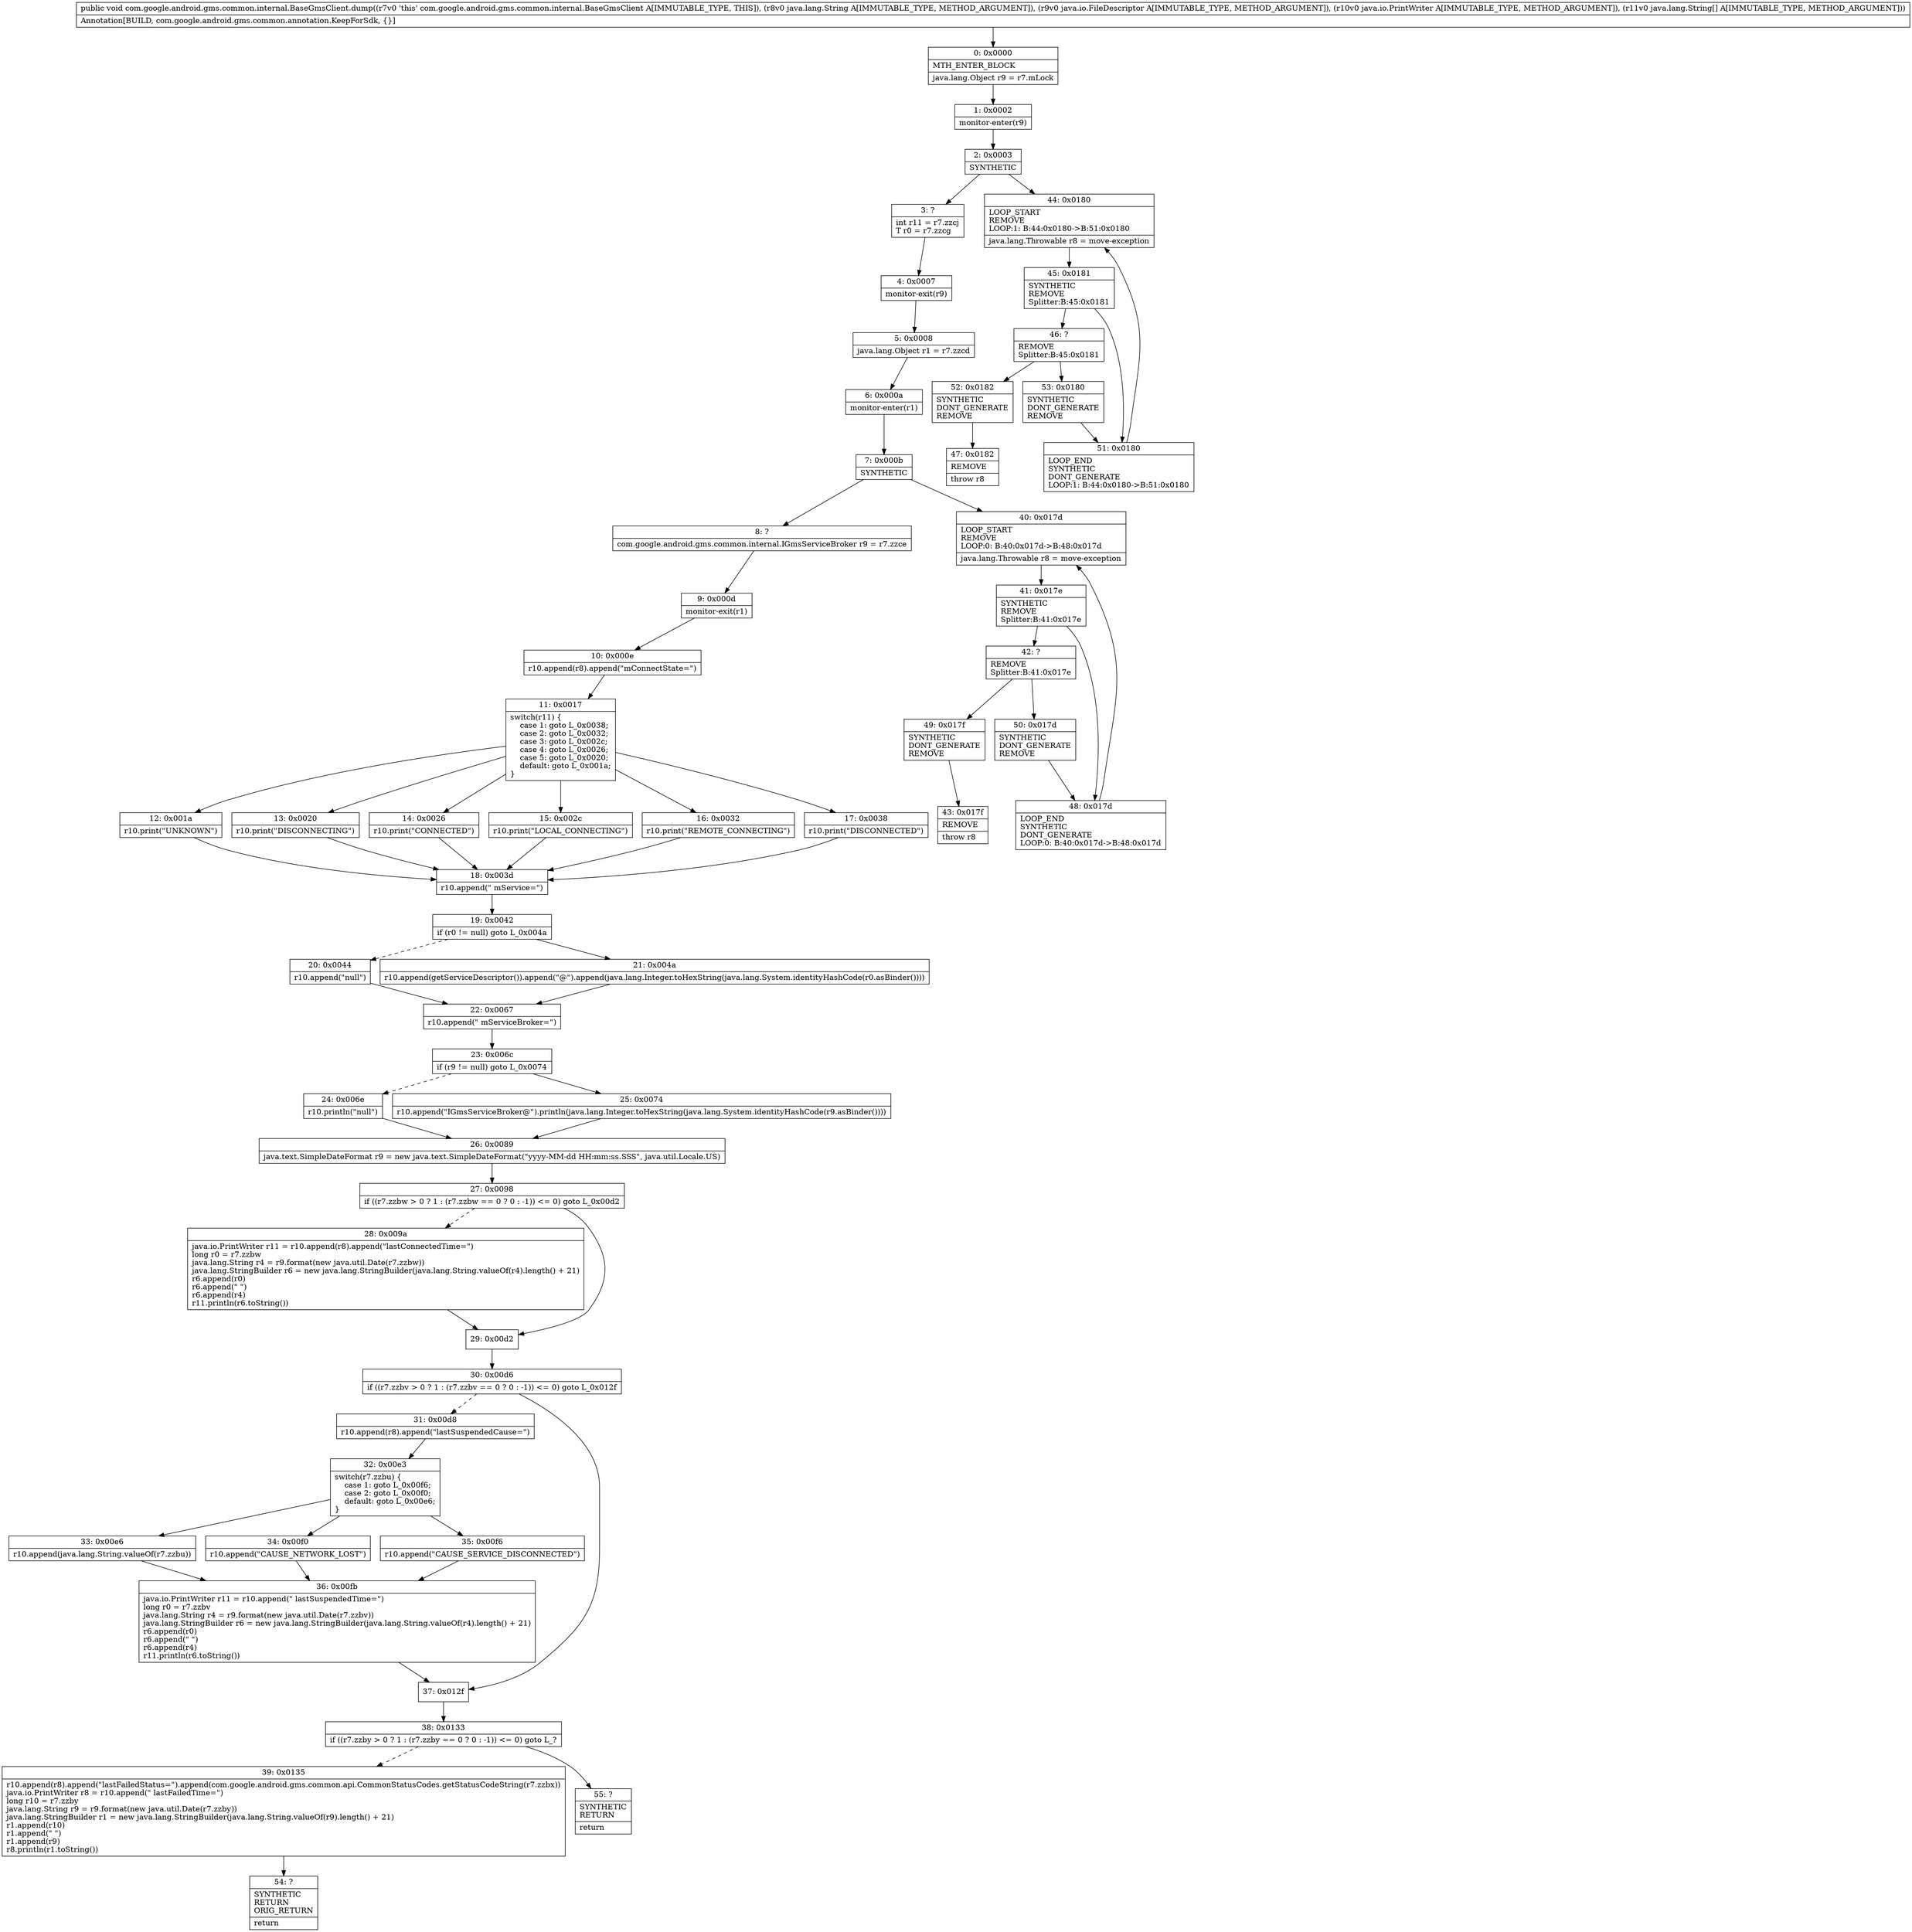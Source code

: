 digraph "CFG forcom.google.android.gms.common.internal.BaseGmsClient.dump(Ljava\/lang\/String;Ljava\/io\/FileDescriptor;Ljava\/io\/PrintWriter;[Ljava\/lang\/String;)V" {
Node_0 [shape=record,label="{0\:\ 0x0000|MTH_ENTER_BLOCK\l|java.lang.Object r9 = r7.mLock\l}"];
Node_1 [shape=record,label="{1\:\ 0x0002|monitor\-enter(r9)\l}"];
Node_2 [shape=record,label="{2\:\ 0x0003|SYNTHETIC\l}"];
Node_3 [shape=record,label="{3\:\ ?|int r11 = r7.zzcj\lT r0 = r7.zzcg\l}"];
Node_4 [shape=record,label="{4\:\ 0x0007|monitor\-exit(r9)\l}"];
Node_5 [shape=record,label="{5\:\ 0x0008|java.lang.Object r1 = r7.zzcd\l}"];
Node_6 [shape=record,label="{6\:\ 0x000a|monitor\-enter(r1)\l}"];
Node_7 [shape=record,label="{7\:\ 0x000b|SYNTHETIC\l}"];
Node_8 [shape=record,label="{8\:\ ?|com.google.android.gms.common.internal.IGmsServiceBroker r9 = r7.zzce\l}"];
Node_9 [shape=record,label="{9\:\ 0x000d|monitor\-exit(r1)\l}"];
Node_10 [shape=record,label="{10\:\ 0x000e|r10.append(r8).append(\"mConnectState=\")\l}"];
Node_11 [shape=record,label="{11\:\ 0x0017|switch(r11) \{\l    case 1: goto L_0x0038;\l    case 2: goto L_0x0032;\l    case 3: goto L_0x002c;\l    case 4: goto L_0x0026;\l    case 5: goto L_0x0020;\l    default: goto L_0x001a;\l\}\l}"];
Node_12 [shape=record,label="{12\:\ 0x001a|r10.print(\"UNKNOWN\")\l}"];
Node_13 [shape=record,label="{13\:\ 0x0020|r10.print(\"DISCONNECTING\")\l}"];
Node_14 [shape=record,label="{14\:\ 0x0026|r10.print(\"CONNECTED\")\l}"];
Node_15 [shape=record,label="{15\:\ 0x002c|r10.print(\"LOCAL_CONNECTING\")\l}"];
Node_16 [shape=record,label="{16\:\ 0x0032|r10.print(\"REMOTE_CONNECTING\")\l}"];
Node_17 [shape=record,label="{17\:\ 0x0038|r10.print(\"DISCONNECTED\")\l}"];
Node_18 [shape=record,label="{18\:\ 0x003d|r10.append(\" mService=\")\l}"];
Node_19 [shape=record,label="{19\:\ 0x0042|if (r0 != null) goto L_0x004a\l}"];
Node_20 [shape=record,label="{20\:\ 0x0044|r10.append(\"null\")\l}"];
Node_21 [shape=record,label="{21\:\ 0x004a|r10.append(getServiceDescriptor()).append(\"@\").append(java.lang.Integer.toHexString(java.lang.System.identityHashCode(r0.asBinder())))\l}"];
Node_22 [shape=record,label="{22\:\ 0x0067|r10.append(\" mServiceBroker=\")\l}"];
Node_23 [shape=record,label="{23\:\ 0x006c|if (r9 != null) goto L_0x0074\l}"];
Node_24 [shape=record,label="{24\:\ 0x006e|r10.println(\"null\")\l}"];
Node_25 [shape=record,label="{25\:\ 0x0074|r10.append(\"IGmsServiceBroker@\").println(java.lang.Integer.toHexString(java.lang.System.identityHashCode(r9.asBinder())))\l}"];
Node_26 [shape=record,label="{26\:\ 0x0089|java.text.SimpleDateFormat r9 = new java.text.SimpleDateFormat(\"yyyy\-MM\-dd HH:mm:ss.SSS\", java.util.Locale.US)\l}"];
Node_27 [shape=record,label="{27\:\ 0x0098|if ((r7.zzbw \> 0 ? 1 : (r7.zzbw == 0 ? 0 : \-1)) \<= 0) goto L_0x00d2\l}"];
Node_28 [shape=record,label="{28\:\ 0x009a|java.io.PrintWriter r11 = r10.append(r8).append(\"lastConnectedTime=\")\llong r0 = r7.zzbw\ljava.lang.String r4 = r9.format(new java.util.Date(r7.zzbw))\ljava.lang.StringBuilder r6 = new java.lang.StringBuilder(java.lang.String.valueOf(r4).length() + 21)\lr6.append(r0)\lr6.append(\" \")\lr6.append(r4)\lr11.println(r6.toString())\l}"];
Node_29 [shape=record,label="{29\:\ 0x00d2}"];
Node_30 [shape=record,label="{30\:\ 0x00d6|if ((r7.zzbv \> 0 ? 1 : (r7.zzbv == 0 ? 0 : \-1)) \<= 0) goto L_0x012f\l}"];
Node_31 [shape=record,label="{31\:\ 0x00d8|r10.append(r8).append(\"lastSuspendedCause=\")\l}"];
Node_32 [shape=record,label="{32\:\ 0x00e3|switch(r7.zzbu) \{\l    case 1: goto L_0x00f6;\l    case 2: goto L_0x00f0;\l    default: goto L_0x00e6;\l\}\l}"];
Node_33 [shape=record,label="{33\:\ 0x00e6|r10.append(java.lang.String.valueOf(r7.zzbu))\l}"];
Node_34 [shape=record,label="{34\:\ 0x00f0|r10.append(\"CAUSE_NETWORK_LOST\")\l}"];
Node_35 [shape=record,label="{35\:\ 0x00f6|r10.append(\"CAUSE_SERVICE_DISCONNECTED\")\l}"];
Node_36 [shape=record,label="{36\:\ 0x00fb|java.io.PrintWriter r11 = r10.append(\" lastSuspendedTime=\")\llong r0 = r7.zzbv\ljava.lang.String r4 = r9.format(new java.util.Date(r7.zzbv))\ljava.lang.StringBuilder r6 = new java.lang.StringBuilder(java.lang.String.valueOf(r4).length() + 21)\lr6.append(r0)\lr6.append(\" \")\lr6.append(r4)\lr11.println(r6.toString())\l}"];
Node_37 [shape=record,label="{37\:\ 0x012f}"];
Node_38 [shape=record,label="{38\:\ 0x0133|if ((r7.zzby \> 0 ? 1 : (r7.zzby == 0 ? 0 : \-1)) \<= 0) goto L_?\l}"];
Node_39 [shape=record,label="{39\:\ 0x0135|r10.append(r8).append(\"lastFailedStatus=\").append(com.google.android.gms.common.api.CommonStatusCodes.getStatusCodeString(r7.zzbx))\ljava.io.PrintWriter r8 = r10.append(\" lastFailedTime=\")\llong r10 = r7.zzby\ljava.lang.String r9 = r9.format(new java.util.Date(r7.zzby))\ljava.lang.StringBuilder r1 = new java.lang.StringBuilder(java.lang.String.valueOf(r9).length() + 21)\lr1.append(r10)\lr1.append(\" \")\lr1.append(r9)\lr8.println(r1.toString())\l}"];
Node_40 [shape=record,label="{40\:\ 0x017d|LOOP_START\lREMOVE\lLOOP:0: B:40:0x017d\-\>B:48:0x017d\l|java.lang.Throwable r8 = move\-exception\l}"];
Node_41 [shape=record,label="{41\:\ 0x017e|SYNTHETIC\lREMOVE\lSplitter:B:41:0x017e\l}"];
Node_42 [shape=record,label="{42\:\ ?|REMOVE\lSplitter:B:41:0x017e\l}"];
Node_43 [shape=record,label="{43\:\ 0x017f|REMOVE\l|throw r8\l}"];
Node_44 [shape=record,label="{44\:\ 0x0180|LOOP_START\lREMOVE\lLOOP:1: B:44:0x0180\-\>B:51:0x0180\l|java.lang.Throwable r8 = move\-exception\l}"];
Node_45 [shape=record,label="{45\:\ 0x0181|SYNTHETIC\lREMOVE\lSplitter:B:45:0x0181\l}"];
Node_46 [shape=record,label="{46\:\ ?|REMOVE\lSplitter:B:45:0x0181\l}"];
Node_47 [shape=record,label="{47\:\ 0x0182|REMOVE\l|throw r8\l}"];
Node_48 [shape=record,label="{48\:\ 0x017d|LOOP_END\lSYNTHETIC\lDONT_GENERATE\lLOOP:0: B:40:0x017d\-\>B:48:0x017d\l}"];
Node_49 [shape=record,label="{49\:\ 0x017f|SYNTHETIC\lDONT_GENERATE\lREMOVE\l}"];
Node_50 [shape=record,label="{50\:\ 0x017d|SYNTHETIC\lDONT_GENERATE\lREMOVE\l}"];
Node_51 [shape=record,label="{51\:\ 0x0180|LOOP_END\lSYNTHETIC\lDONT_GENERATE\lLOOP:1: B:44:0x0180\-\>B:51:0x0180\l}"];
Node_52 [shape=record,label="{52\:\ 0x0182|SYNTHETIC\lDONT_GENERATE\lREMOVE\l}"];
Node_53 [shape=record,label="{53\:\ 0x0180|SYNTHETIC\lDONT_GENERATE\lREMOVE\l}"];
Node_54 [shape=record,label="{54\:\ ?|SYNTHETIC\lRETURN\lORIG_RETURN\l|return\l}"];
Node_55 [shape=record,label="{55\:\ ?|SYNTHETIC\lRETURN\l|return\l}"];
MethodNode[shape=record,label="{public void com.google.android.gms.common.internal.BaseGmsClient.dump((r7v0 'this' com.google.android.gms.common.internal.BaseGmsClient A[IMMUTABLE_TYPE, THIS]), (r8v0 java.lang.String A[IMMUTABLE_TYPE, METHOD_ARGUMENT]), (r9v0 java.io.FileDescriptor A[IMMUTABLE_TYPE, METHOD_ARGUMENT]), (r10v0 java.io.PrintWriter A[IMMUTABLE_TYPE, METHOD_ARGUMENT]), (r11v0 java.lang.String[] A[IMMUTABLE_TYPE, METHOD_ARGUMENT]))  | Annotation[BUILD, com.google.android.gms.common.annotation.KeepForSdk, \{\}]\l}"];
MethodNode -> Node_0;
Node_0 -> Node_1;
Node_1 -> Node_2;
Node_2 -> Node_3;
Node_2 -> Node_44;
Node_3 -> Node_4;
Node_4 -> Node_5;
Node_5 -> Node_6;
Node_6 -> Node_7;
Node_7 -> Node_8;
Node_7 -> Node_40;
Node_8 -> Node_9;
Node_9 -> Node_10;
Node_10 -> Node_11;
Node_11 -> Node_12;
Node_11 -> Node_13;
Node_11 -> Node_14;
Node_11 -> Node_15;
Node_11 -> Node_16;
Node_11 -> Node_17;
Node_12 -> Node_18;
Node_13 -> Node_18;
Node_14 -> Node_18;
Node_15 -> Node_18;
Node_16 -> Node_18;
Node_17 -> Node_18;
Node_18 -> Node_19;
Node_19 -> Node_20[style=dashed];
Node_19 -> Node_21;
Node_20 -> Node_22;
Node_21 -> Node_22;
Node_22 -> Node_23;
Node_23 -> Node_24[style=dashed];
Node_23 -> Node_25;
Node_24 -> Node_26;
Node_25 -> Node_26;
Node_26 -> Node_27;
Node_27 -> Node_28[style=dashed];
Node_27 -> Node_29;
Node_28 -> Node_29;
Node_29 -> Node_30;
Node_30 -> Node_31[style=dashed];
Node_30 -> Node_37;
Node_31 -> Node_32;
Node_32 -> Node_33;
Node_32 -> Node_34;
Node_32 -> Node_35;
Node_33 -> Node_36;
Node_34 -> Node_36;
Node_35 -> Node_36;
Node_36 -> Node_37;
Node_37 -> Node_38;
Node_38 -> Node_39[style=dashed];
Node_38 -> Node_55;
Node_39 -> Node_54;
Node_40 -> Node_41;
Node_41 -> Node_42;
Node_41 -> Node_48;
Node_42 -> Node_49;
Node_42 -> Node_50;
Node_44 -> Node_45;
Node_45 -> Node_46;
Node_45 -> Node_51;
Node_46 -> Node_52;
Node_46 -> Node_53;
Node_48 -> Node_40;
Node_49 -> Node_43;
Node_50 -> Node_48;
Node_51 -> Node_44;
Node_52 -> Node_47;
Node_53 -> Node_51;
}

